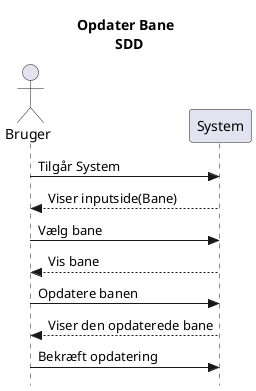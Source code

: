 @startuml Opdater 
title Opdater Bane \n SDD
skinparam style strictuml
actor Bruger
participant System as sys
Bruger -> sys: Tilgår System
sys --> Bruger: Viser inputside(Bane)
Bruger ->sys: Vælg bane
sys --> Bruger: Vis bane
Bruger -> sys: Opdatere banen
sys --> Bruger: Viser den opdaterede bane
Bruger ->sys: Bekræft opdatering

@enduml